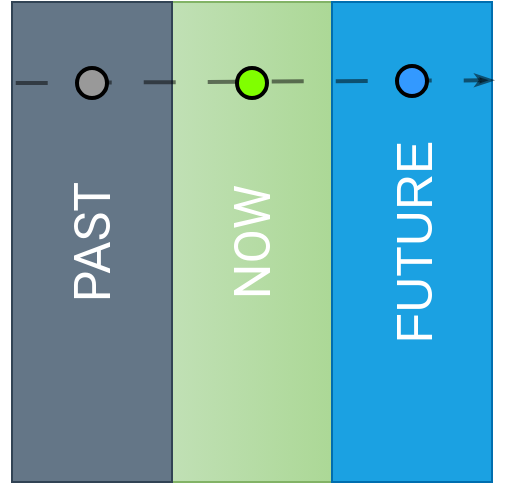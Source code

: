 <mxfile version="26.0.14">
  <diagram name="Page-1" id="L_FrXTDNgdHfIoSuvVp8">
    <mxGraphModel dx="626" dy="359" grid="1" gridSize="10" guides="1" tooltips="1" connect="1" arrows="1" fold="1" page="1" pageScale="1" pageWidth="850" pageHeight="1100" math="0" shadow="0">
      <root>
        <mxCell id="0" />
        <mxCell id="1" parent="0" />
        <mxCell id="uVRWUNLyd1wg9RMHc7N7-1" value="&lt;font style=&quot;color: rgb(255, 255, 255); font-size: 25px;&quot;&gt;NOW&lt;/font&gt;" style="whiteSpace=wrap;html=1;aspect=fixed;fillColor=#d5e8d4;strokeColor=#82b366;gradientColor=#97d077;fontFamily=Roboto;fontSource=https%3A%2F%2Ffonts.googleapis.com%2Fcss%3Ffamily%3DRoboto;rotation=-90;" vertex="1" parent="1">
          <mxGeometry x="80" y="160" width="240" height="240" as="geometry" />
        </mxCell>
        <mxCell id="uVRWUNLyd1wg9RMHc7N7-4" value="&lt;font style=&quot;color: rgb(255, 255, 255); font-size: 25px;&quot;&gt;FUTURE&lt;/font&gt;" style="rounded=0;whiteSpace=wrap;html=1;fillColor=#1ba1e2;strokeColor=#006EAF;fontColor=#ffffff;shadow=0;glass=0;gradientColor=none;rotation=-90;" vertex="1" parent="1">
          <mxGeometry x="160" y="240" width="240" height="80" as="geometry" />
        </mxCell>
        <mxCell id="uVRWUNLyd1wg9RMHc7N7-5" value="&lt;span style=&quot;font-size: 25px;&quot;&gt;PAST&lt;/span&gt;" style="rounded=0;whiteSpace=wrap;html=1;fillColor=#647687;strokeColor=#314354;fontFamily=Roboto;fontSource=https%3A%2F%2Ffonts.googleapis.com%2Fcss%3Ffamily%3DRoboto;fontColor=#ffffff;rotation=-90;" vertex="1" parent="1">
          <mxGeometry y="240" width="240" height="80" as="geometry" />
        </mxCell>
        <mxCell id="uVRWUNLyd1wg9RMHc7N7-15" value="" style="endArrow=classicThin;html=1;rounded=0;strokeWidth=2;endFill=1;flowAnimation=1;shadow=0;startSize=6;opacity=50;strokeColor=default;exitX=0.831;exitY=-0.01;exitDx=0;exitDy=0;exitPerimeter=0;entryX=0.837;entryY=1.008;entryDx=0;entryDy=0;entryPerimeter=0;curved=0;dashed=1;targetPerimeterSpacing=120;endSize=3;dashPattern=8 8;" edge="1" parent="1" source="uVRWUNLyd1wg9RMHc7N7-5" target="uVRWUNLyd1wg9RMHc7N7-4">
          <mxGeometry width="50" height="50" relative="1" as="geometry">
            <mxPoint x="127.505" y="140.0" as="sourcePoint" />
            <mxPoint x="321.62" y="148.61" as="targetPoint" />
          </mxGeometry>
        </mxCell>
        <mxCell id="uVRWUNLyd1wg9RMHc7N7-21" value="" style="ellipse;whiteSpace=wrap;html=1;aspect=fixed;strokeWidth=2;fillColor=#999999;" vertex="1" parent="1">
          <mxGeometry x="112.5" y="193" width="15" height="15" as="geometry" />
        </mxCell>
        <mxCell id="uVRWUNLyd1wg9RMHc7N7-23" value="" style="ellipse;whiteSpace=wrap;html=1;aspect=fixed;strokeWidth=2;fillColor=#80FF00;gradientColor=none;fillStyle=solid;" vertex="1" parent="1">
          <mxGeometry x="192.5" y="193" width="15" height="15" as="geometry" />
        </mxCell>
        <mxCell id="uVRWUNLyd1wg9RMHc7N7-24" value="" style="ellipse;whiteSpace=wrap;html=1;aspect=fixed;strokeWidth=2;fillColor=#3399FF;" vertex="1" parent="1">
          <mxGeometry x="272.5" y="192" width="15" height="15" as="geometry" />
        </mxCell>
      </root>
    </mxGraphModel>
  </diagram>
</mxfile>
